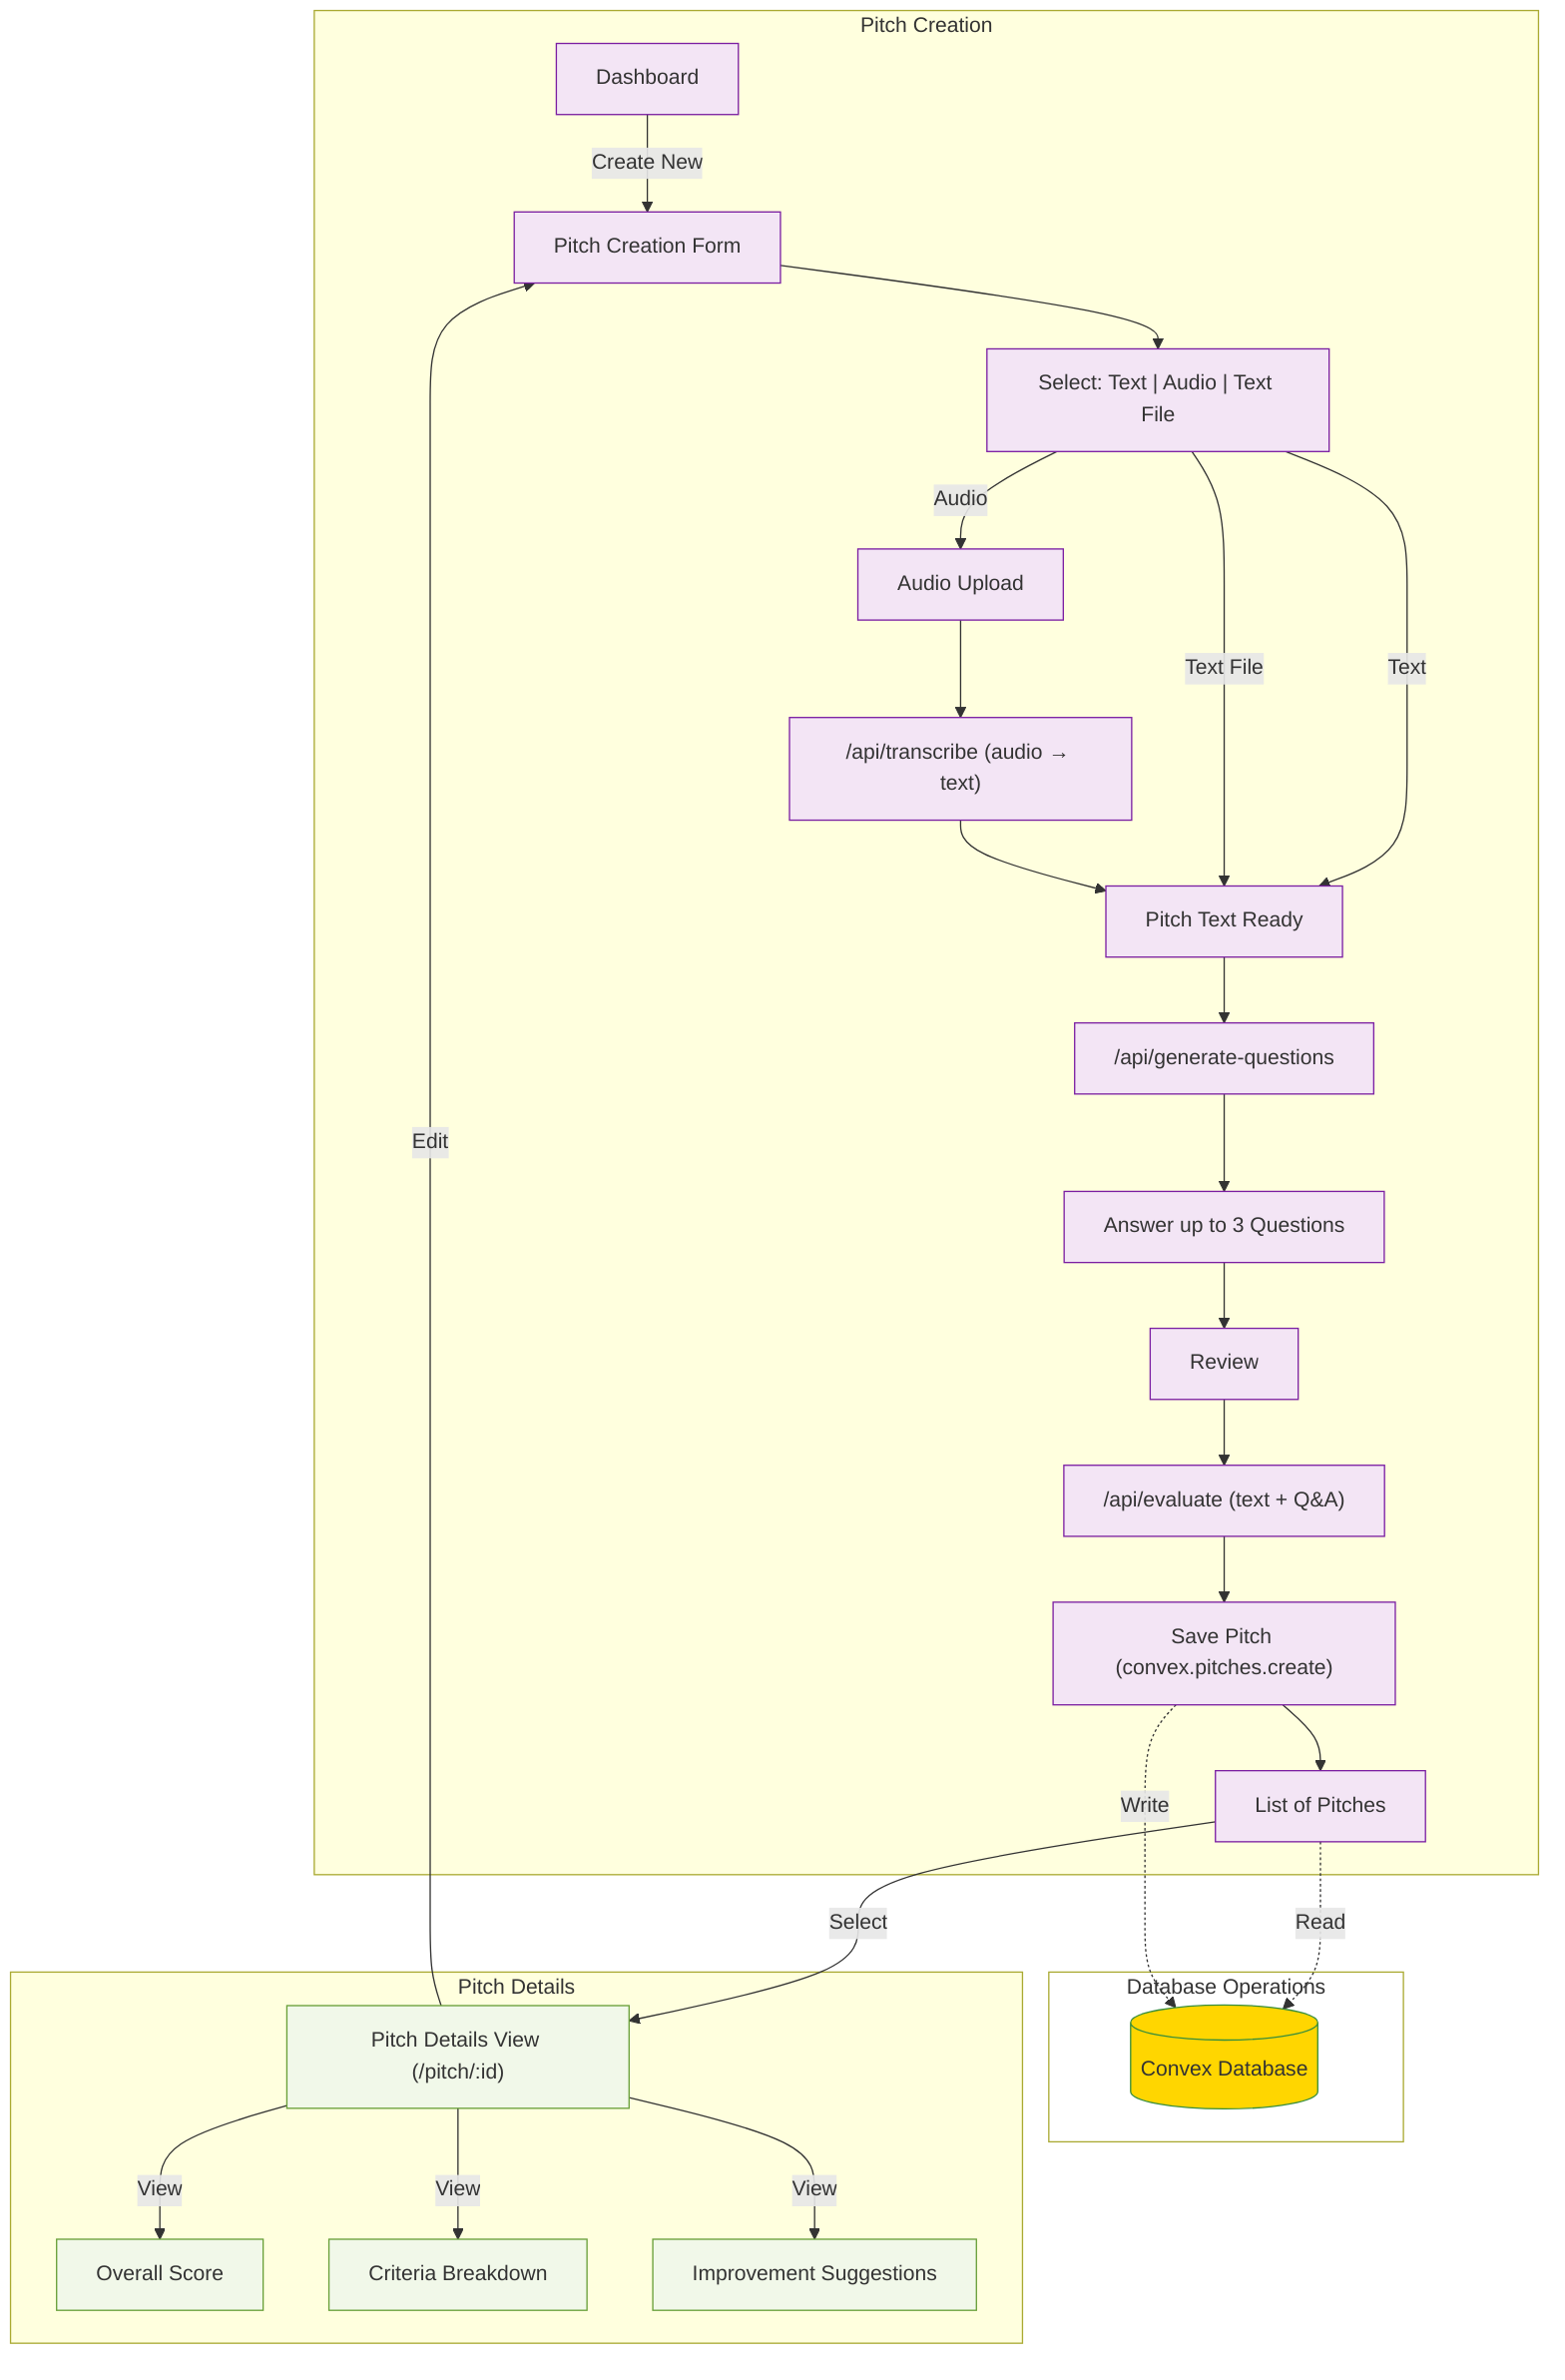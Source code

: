 %% Pitch Submission (styled, Q&A required)
flowchart TB
  subgraph subGraph3["Pitch Creation"]
    Dashboard["Dashboard"]
    PitchForm["Pitch Creation Form"]
    ContentType["Select: Text | Audio | Text File"]
    AudioUpload["Audio Upload"]
    Transcribe["/api/transcribe (audio → text)"]
    TextReady["Pitch Text Ready"]
    GenQuestions["/api/generate-questions"]
    AnswerQA["Answer up to 3 Questions"]
    Review["Review"]
    Evaluate["/api/evaluate (text + Q&A)"]
    CreatePitch["Save Pitch (convex.pitches.create)"]
    PitchList["List of Pitches"]
  end

  subgraph subGraph6["Database Operations"]
    Convex[("Convex Database")]
  end

  subgraph subGraph8["Pitch Details"]
    PitchDetails["Pitch Details View (/pitch/:id)"]
    Score["Overall Score"]
    Breakdown["Criteria Breakdown"]
    Suggestions["Improvement Suggestions"]
  end

  Dashboard -- Create New --> PitchForm
  PitchForm --> ContentType
  ContentType -->|Text| TextReady
  ContentType -->|Text File| TextReady
  ContentType -->|Audio| AudioUpload --> Transcribe --> TextReady
  TextReady --> GenQuestions --> AnswerQA --> Review --> Evaluate --> CreatePitch
  CreatePitch --> PitchList
  PitchList -- Select --> PitchDetails
  PitchDetails -- View --> Score & Breakdown & Suggestions
  PitchDetails -- Edit --> PitchForm

  %% DB reads/writes (dashed)
  PitchList -. Read .-> Convex
  CreatePitch -. Write .-> Convex

  classDef landingNode fill:#f3e5f5,stroke:#9c27b0
  classDef authNode fill:#e1f5fe,stroke:#0288d1
  classDef mainNode fill:#f3e5f5,stroke:#7b1fa2
  classDef aiNode fill:#fff3e0,stroke:#ff9800
  classDef openaiNode fill:#fce4ec,stroke:#e91e63
  classDef dbNode fill:#e8f5e9,stroke:#388e3c
  classDef displayNode fill:#f1f8e9,stroke:#689f38

  class Dashboard,PitchForm,ContentType,AudioUpload,Transcribe,TextReady,GenQuestions,AnswerQA,Review,Evaluate,CreatePitch,PitchList mainNode
  class Convex dbNode
  class PitchDetails,Score,Breakdown,Suggestions displayNode

  style Convex fill:#FFD600
  style subGraph6 fill:none